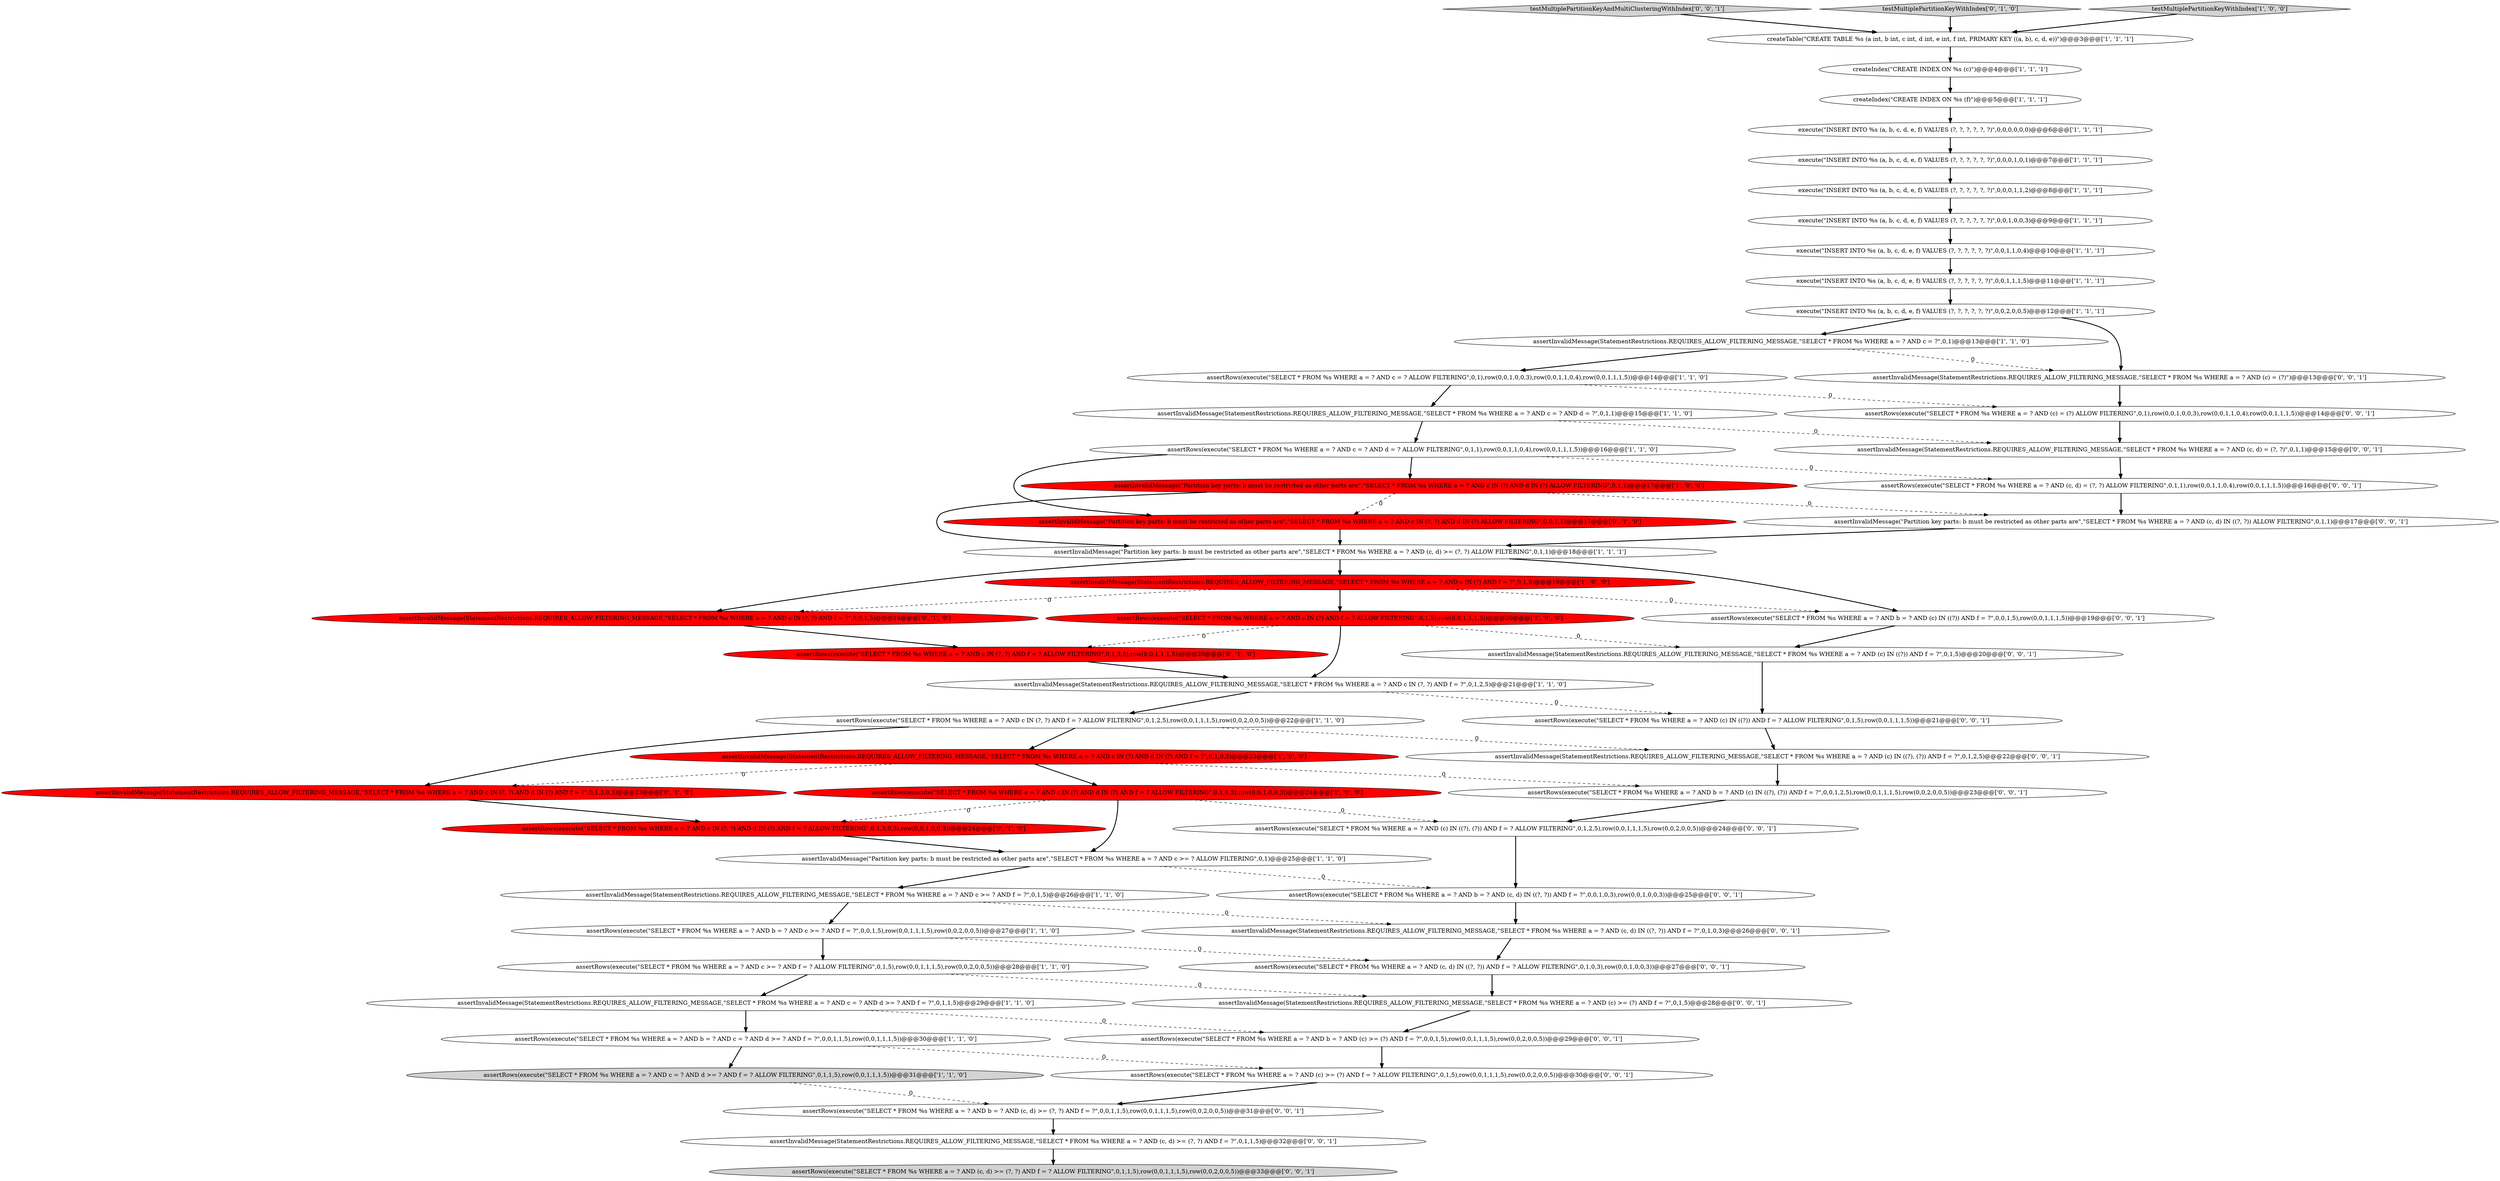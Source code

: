 digraph {
15 [style = filled, label = "assertRows(execute(\"SELECT * FROM %s WHERE a = ? AND b = ? AND c >= ? AND f = ?\",0,0,1,5),row(0,0,1,1,1,5),row(0,0,2,0,0,5))@@@27@@@['1', '1', '0']", fillcolor = white, shape = ellipse image = "AAA0AAABBB1BBB"];
46 [style = filled, label = "assertInvalidMessage(StatementRestrictions.REQUIRES_ALLOW_FILTERING_MESSAGE,\"SELECT * FROM %s WHERE a = ? AND (c, d) >= (?, ?) AND f = ?\",0,1,1,5)@@@32@@@['0', '0', '1']", fillcolor = white, shape = ellipse image = "AAA0AAABBB3BBB"];
54 [style = filled, label = "testMultiplePartitionKeyAndMultiClusteringWithIndex['0', '0', '1']", fillcolor = lightgray, shape = diamond image = "AAA0AAABBB3BBB"];
17 [style = filled, label = "assertInvalidMessage(StatementRestrictions.REQUIRES_ALLOW_FILTERING_MESSAGE,\"SELECT * FROM %s WHERE a = ? AND c = ? AND d >= ? AND f = ?\",0,1,1,5)@@@29@@@['1', '1', '0']", fillcolor = white, shape = ellipse image = "AAA0AAABBB1BBB"];
33 [style = filled, label = "assertInvalidMessage(\"Partition key parts: b must be restricted as other parts are\",\"SELECT * FROM %s WHERE a = ? AND c IN (?, ?) AND d IN (?) ALLOW FILTERING\",0,0,1,1)@@@17@@@['0', '1', '0']", fillcolor = red, shape = ellipse image = "AAA1AAABBB2BBB"];
19 [style = filled, label = "execute(\"INSERT INTO %s (a, b, c, d, e, f) VALUES (?, ?, ?, ?, ?, ?)\",0,0,1,0,0,3)@@@9@@@['1', '1', '1']", fillcolor = white, shape = ellipse image = "AAA0AAABBB1BBB"];
42 [style = filled, label = "assertRows(execute(\"SELECT * FROM %s WHERE a = ? AND (c) = (?) ALLOW FILTERING\",0,1),row(0,0,1,0,0,3),row(0,0,1,1,0,4),row(0,0,1,1,1,5))@@@14@@@['0', '0', '1']", fillcolor = white, shape = ellipse image = "AAA0AAABBB3BBB"];
51 [style = filled, label = "assertInvalidMessage(StatementRestrictions.REQUIRES_ALLOW_FILTERING_MESSAGE,\"SELECT * FROM %s WHERE a = ? AND (c, d) IN ((?, ?)) AND f = ?\",0,1,0,3)@@@26@@@['0', '0', '1']", fillcolor = white, shape = ellipse image = "AAA0AAABBB3BBB"];
6 [style = filled, label = "createTable(\"CREATE TABLE %s (a int, b int, c int, d int, e int, f int, PRIMARY KEY ((a, b), c, d, e))\")@@@3@@@['1', '1', '1']", fillcolor = white, shape = ellipse image = "AAA0AAABBB1BBB"];
31 [style = filled, label = "assertInvalidMessage(StatementRestrictions.REQUIRES_ALLOW_FILTERING_MESSAGE,\"SELECT * FROM %s WHERE a = ? AND c IN (?, ?) AND d IN (?) AND f = ?\",0,1,3,0,3)@@@23@@@['0', '1', '0']", fillcolor = red, shape = ellipse image = "AAA1AAABBB2BBB"];
5 [style = filled, label = "execute(\"INSERT INTO %s (a, b, c, d, e, f) VALUES (?, ?, ?, ?, ?, ?)\",0,0,1,1,1,5)@@@11@@@['1', '1', '1']", fillcolor = white, shape = ellipse image = "AAA0AAABBB1BBB"];
34 [style = filled, label = "assertInvalidMessage(StatementRestrictions.REQUIRES_ALLOW_FILTERING_MESSAGE,\"SELECT * FROM %s WHERE a = ? AND c IN (?, ?) AND f = ?\",0,0,1,5)@@@19@@@['0', '1', '0']", fillcolor = red, shape = ellipse image = "AAA1AAABBB2BBB"];
43 [style = filled, label = "assertInvalidMessage(StatementRestrictions.REQUIRES_ALLOW_FILTERING_MESSAGE,\"SELECT * FROM %s WHERE a = ? AND (c) IN ((?), (?)) AND f = ?\",0,1,2,5)@@@22@@@['0', '0', '1']", fillcolor = white, shape = ellipse image = "AAA0AAABBB3BBB"];
30 [style = filled, label = "assertRows(execute(\"SELECT * FROM %s WHERE a = ? AND c IN (?, ?) AND d IN (?) AND f = ? ALLOW FILTERING\",0,1,3,0,3),row(0,0,1,0,0,3))@@@24@@@['0', '1', '0']", fillcolor = red, shape = ellipse image = "AAA1AAABBB2BBB"];
21 [style = filled, label = "assertRows(execute(\"SELECT * FROM %s WHERE a = ? AND c >= ? AND f = ? ALLOW FILTERING\",0,1,5),row(0,0,1,1,1,5),row(0,0,2,0,0,5))@@@28@@@['1', '1', '0']", fillcolor = white, shape = ellipse image = "AAA0AAABBB1BBB"];
25 [style = filled, label = "assertRows(execute(\"SELECT * FROM %s WHERE a = ? AND c IN (?, ?) AND f = ? ALLOW FILTERING\",0,1,2,5),row(0,0,1,1,1,5),row(0,0,2,0,0,5))@@@22@@@['1', '1', '0']", fillcolor = white, shape = ellipse image = "AAA0AAABBB1BBB"];
52 [style = filled, label = "assertInvalidMessage(StatementRestrictions.REQUIRES_ALLOW_FILTERING_MESSAGE,\"SELECT * FROM %s WHERE a = ? AND (c, d) = (?, ?)\",0,1,1)@@@15@@@['0', '0', '1']", fillcolor = white, shape = ellipse image = "AAA0AAABBB3BBB"];
53 [style = filled, label = "assertInvalidMessage(\"Partition key parts: b must be restricted as other parts are\",\"SELECT * FROM %s WHERE a = ? AND (c, d) IN ((?, ?)) ALLOW FILTERING\",0,1,1)@@@17@@@['0', '0', '1']", fillcolor = white, shape = ellipse image = "AAA0AAABBB3BBB"];
38 [style = filled, label = "assertRows(execute(\"SELECT * FROM %s WHERE a = ? AND (c, d) IN ((?, ?)) AND f = ? ALLOW FILTERING\",0,1,0,3),row(0,0,1,0,0,3))@@@27@@@['0', '0', '1']", fillcolor = white, shape = ellipse image = "AAA0AAABBB3BBB"];
16 [style = filled, label = "assertRows(execute(\"SELECT * FROM %s WHERE a = ? AND c = ? ALLOW FILTERING\",0,1),row(0,0,1,0,0,3),row(0,0,1,1,0,4),row(0,0,1,1,1,5))@@@14@@@['1', '1', '0']", fillcolor = white, shape = ellipse image = "AAA0AAABBB1BBB"];
40 [style = filled, label = "assertInvalidMessage(StatementRestrictions.REQUIRES_ALLOW_FILTERING_MESSAGE,\"SELECT * FROM %s WHERE a = ? AND (c) >= (?) AND f = ?\",0,1,5)@@@28@@@['0', '0', '1']", fillcolor = white, shape = ellipse image = "AAA0AAABBB3BBB"];
41 [style = filled, label = "assertRows(execute(\"SELECT * FROM %s WHERE a = ? AND (c) >= (?) AND f = ? ALLOW FILTERING\",0,1,5),row(0,0,1,1,1,5),row(0,0,2,0,0,5))@@@30@@@['0', '0', '1']", fillcolor = white, shape = ellipse image = "AAA0AAABBB3BBB"];
3 [style = filled, label = "assertRows(execute(\"SELECT * FROM %s WHERE a = ? AND c = ? AND d = ? ALLOW FILTERING\",0,1,1),row(0,0,1,1,0,4),row(0,0,1,1,1,5))@@@16@@@['1', '1', '0']", fillcolor = white, shape = ellipse image = "AAA0AAABBB1BBB"];
29 [style = filled, label = "assertInvalidMessage(\"Partition key parts: b must be restricted as other parts are\",\"SELECT * FROM %s WHERE a = ? AND c >= ? ALLOW FILTERING\",0,1)@@@25@@@['1', '1', '0']", fillcolor = white, shape = ellipse image = "AAA0AAABBB1BBB"];
1 [style = filled, label = "createIndex(\"CREATE INDEX ON %s (f)\")@@@5@@@['1', '1', '1']", fillcolor = white, shape = ellipse image = "AAA0AAABBB1BBB"];
14 [style = filled, label = "assertInvalidMessage(StatementRestrictions.REQUIRES_ALLOW_FILTERING_MESSAGE,\"SELECT * FROM %s WHERE a = ? AND c IN (?, ?) AND f = ?\",0,1,2,5)@@@21@@@['1', '1', '0']", fillcolor = white, shape = ellipse image = "AAA0AAABBB1BBB"];
8 [style = filled, label = "assertInvalidMessage(StatementRestrictions.REQUIRES_ALLOW_FILTERING_MESSAGE,\"SELECT * FROM %s WHERE a = ? AND c IN (?) AND f = ?\",0,1,5)@@@19@@@['1', '0', '0']", fillcolor = red, shape = ellipse image = "AAA1AAABBB1BBB"];
22 [style = filled, label = "assertInvalidMessage(StatementRestrictions.REQUIRES_ALLOW_FILTERING_MESSAGE,\"SELECT * FROM %s WHERE a = ? AND c = ?\",0,1)@@@13@@@['1', '1', '0']", fillcolor = white, shape = ellipse image = "AAA0AAABBB1BBB"];
18 [style = filled, label = "assertRows(execute(\"SELECT * FROM %s WHERE a = ? AND c IN (?) AND d IN (?) AND f = ? ALLOW FILTERING\",0,1,0,3),row(0,0,1,0,0,3))@@@24@@@['1', '0', '0']", fillcolor = red, shape = ellipse image = "AAA1AAABBB1BBB"];
36 [style = filled, label = "assertInvalidMessage(StatementRestrictions.REQUIRES_ALLOW_FILTERING_MESSAGE,\"SELECT * FROM %s WHERE a = ? AND (c) = (?)\")@@@13@@@['0', '0', '1']", fillcolor = white, shape = ellipse image = "AAA0AAABBB3BBB"];
45 [style = filled, label = "assertRows(execute(\"SELECT * FROM %s WHERE a = ? AND b = ? AND (c, d) IN ((?, ?)) AND f = ?\",0,0,1,0,3),row(0,0,1,0,0,3))@@@25@@@['0', '0', '1']", fillcolor = white, shape = ellipse image = "AAA0AAABBB3BBB"];
35 [style = filled, label = "assertRows(execute(\"SELECT * FROM %s WHERE a = ? AND c IN (?, ?) AND f = ? ALLOW FILTERING\",0,1,3,5),row(0,0,1,1,1,5))@@@20@@@['0', '1', '0']", fillcolor = red, shape = ellipse image = "AAA1AAABBB2BBB"];
28 [style = filled, label = "createIndex(\"CREATE INDEX ON %s (c)\")@@@4@@@['1', '1', '1']", fillcolor = white, shape = ellipse image = "AAA0AAABBB1BBB"];
55 [style = filled, label = "assertRows(execute(\"SELECT * FROM %s WHERE a = ? AND (c, d) >= (?, ?) AND f = ? ALLOW FILTERING\",0,1,1,5),row(0,0,1,1,1,5),row(0,0,2,0,0,5))@@@33@@@['0', '0', '1']", fillcolor = lightgray, shape = ellipse image = "AAA0AAABBB3BBB"];
39 [style = filled, label = "assertRows(execute(\"SELECT * FROM %s WHERE a = ? AND (c) IN ((?), (?)) AND f = ? ALLOW FILTERING\",0,1,2,5),row(0,0,1,1,1,5),row(0,0,2,0,0,5))@@@24@@@['0', '0', '1']", fillcolor = white, shape = ellipse image = "AAA0AAABBB3BBB"];
12 [style = filled, label = "assertInvalidMessage(StatementRestrictions.REQUIRES_ALLOW_FILTERING_MESSAGE,\"SELECT * FROM %s WHERE a = ? AND c IN (?) AND d IN (?) AND f = ?\",0,1,0,3)@@@23@@@['1', '0', '0']", fillcolor = red, shape = ellipse image = "AAA1AAABBB1BBB"];
23 [style = filled, label = "assertInvalidMessage(\"Partition key parts: b must be restricted as other parts are\",\"SELECT * FROM %s WHERE a = ? AND (c, d) >= (?, ?) ALLOW FILTERING\",0,1,1)@@@18@@@['1', '1', '1']", fillcolor = white, shape = ellipse image = "AAA0AAABBB1BBB"];
9 [style = filled, label = "execute(\"INSERT INTO %s (a, b, c, d, e, f) VALUES (?, ?, ?, ?, ?, ?)\",0,0,0,0,0,0)@@@6@@@['1', '1', '1']", fillcolor = white, shape = ellipse image = "AAA0AAABBB1BBB"];
13 [style = filled, label = "assertRows(execute(\"SELECT * FROM %s WHERE a = ? AND c = ? AND d >= ? AND f = ? ALLOW FILTERING\",0,1,1,5),row(0,0,1,1,1,5))@@@31@@@['1', '1', '0']", fillcolor = lightgray, shape = ellipse image = "AAA0AAABBB1BBB"];
10 [style = filled, label = "execute(\"INSERT INTO %s (a, b, c, d, e, f) VALUES (?, ?, ?, ?, ?, ?)\",0,0,0,1,0,1)@@@7@@@['1', '1', '1']", fillcolor = white, shape = ellipse image = "AAA0AAABBB1BBB"];
32 [style = filled, label = "testMultiplePartitionKeyWithIndex['0', '1', '0']", fillcolor = lightgray, shape = diamond image = "AAA0AAABBB2BBB"];
48 [style = filled, label = "assertInvalidMessage(StatementRestrictions.REQUIRES_ALLOW_FILTERING_MESSAGE,\"SELECT * FROM %s WHERE a = ? AND (c) IN ((?)) AND f = ?\",0,1,5)@@@20@@@['0', '0', '1']", fillcolor = white, shape = ellipse image = "AAA0AAABBB3BBB"];
0 [style = filled, label = "assertRows(execute(\"SELECT * FROM %s WHERE a = ? AND c IN (?) AND f = ? ALLOW FILTERING\",0,1,5),row(0,0,1,1,1,5))@@@20@@@['1', '0', '0']", fillcolor = red, shape = ellipse image = "AAA1AAABBB1BBB"];
49 [style = filled, label = "assertRows(execute(\"SELECT * FROM %s WHERE a = ? AND (c, d) = (?, ?) ALLOW FILTERING\",0,1,1),row(0,0,1,1,0,4),row(0,0,1,1,1,5))@@@16@@@['0', '0', '1']", fillcolor = white, shape = ellipse image = "AAA0AAABBB3BBB"];
26 [style = filled, label = "execute(\"INSERT INTO %s (a, b, c, d, e, f) VALUES (?, ?, ?, ?, ?, ?)\",0,0,1,1,0,4)@@@10@@@['1', '1', '1']", fillcolor = white, shape = ellipse image = "AAA0AAABBB1BBB"];
2 [style = filled, label = "assertRows(execute(\"SELECT * FROM %s WHERE a = ? AND b = ? AND c = ? AND d >= ? AND f = ?\",0,0,1,1,5),row(0,0,1,1,1,5))@@@30@@@['1', '1', '0']", fillcolor = white, shape = ellipse image = "AAA0AAABBB1BBB"];
7 [style = filled, label = "assertInvalidMessage(\"Partition key parts: b must be restricted as other parts are\",\"SELECT * FROM %s WHERE a = ? AND c IN (?) AND d IN (?) ALLOW FILTERING\",0,1,1)@@@17@@@['1', '0', '0']", fillcolor = red, shape = ellipse image = "AAA1AAABBB1BBB"];
4 [style = filled, label = "testMultiplePartitionKeyWithIndex['1', '0', '0']", fillcolor = lightgray, shape = diamond image = "AAA0AAABBB1BBB"];
44 [style = filled, label = "assertRows(execute(\"SELECT * FROM %s WHERE a = ? AND b = ? AND (c) IN ((?), (?)) AND f = ?\",0,0,1,2,5),row(0,0,1,1,1,5),row(0,0,2,0,0,5))@@@23@@@['0', '0', '1']", fillcolor = white, shape = ellipse image = "AAA0AAABBB3BBB"];
50 [style = filled, label = "assertRows(execute(\"SELECT * FROM %s WHERE a = ? AND b = ? AND (c) >= (?) AND f = ?\",0,0,1,5),row(0,0,1,1,1,5),row(0,0,2,0,0,5))@@@29@@@['0', '0', '1']", fillcolor = white, shape = ellipse image = "AAA0AAABBB3BBB"];
47 [style = filled, label = "assertRows(execute(\"SELECT * FROM %s WHERE a = ? AND b = ? AND (c) IN ((?)) AND f = ?\",0,0,1,5),row(0,0,1,1,1,5))@@@19@@@['0', '0', '1']", fillcolor = white, shape = ellipse image = "AAA0AAABBB3BBB"];
24 [style = filled, label = "execute(\"INSERT INTO %s (a, b, c, d, e, f) VALUES (?, ?, ?, ?, ?, ?)\",0,0,2,0,0,5)@@@12@@@['1', '1', '1']", fillcolor = white, shape = ellipse image = "AAA0AAABBB1BBB"];
27 [style = filled, label = "assertInvalidMessage(StatementRestrictions.REQUIRES_ALLOW_FILTERING_MESSAGE,\"SELECT * FROM %s WHERE a = ? AND c >= ? AND f = ?\",0,1,5)@@@26@@@['1', '1', '0']", fillcolor = white, shape = ellipse image = "AAA0AAABBB1BBB"];
11 [style = filled, label = "assertInvalidMessage(StatementRestrictions.REQUIRES_ALLOW_FILTERING_MESSAGE,\"SELECT * FROM %s WHERE a = ? AND c = ? AND d = ?\",0,1,1)@@@15@@@['1', '1', '0']", fillcolor = white, shape = ellipse image = "AAA0AAABBB1BBB"];
56 [style = filled, label = "assertRows(execute(\"SELECT * FROM %s WHERE a = ? AND b = ? AND (c, d) >= (?, ?) AND f = ?\",0,0,1,1,5),row(0,0,1,1,1,5),row(0,0,2,0,0,5))@@@31@@@['0', '0', '1']", fillcolor = white, shape = ellipse image = "AAA0AAABBB3BBB"];
37 [style = filled, label = "assertRows(execute(\"SELECT * FROM %s WHERE a = ? AND (c) IN ((?)) AND f = ? ALLOW FILTERING\",0,1,5),row(0,0,1,1,1,5))@@@21@@@['0', '0', '1']", fillcolor = white, shape = ellipse image = "AAA0AAABBB3BBB"];
20 [style = filled, label = "execute(\"INSERT INTO %s (a, b, c, d, e, f) VALUES (?, ?, ?, ?, ?, ?)\",0,0,0,1,1,2)@@@8@@@['1', '1', '1']", fillcolor = white, shape = ellipse image = "AAA0AAABBB1BBB"];
22->36 [style = dashed, label="0"];
48->37 [style = bold, label=""];
40->50 [style = bold, label=""];
10->20 [style = bold, label=""];
14->25 [style = bold, label=""];
8->47 [style = dashed, label="0"];
16->11 [style = bold, label=""];
14->37 [style = dashed, label="0"];
13->56 [style = dashed, label="0"];
47->48 [style = bold, label=""];
4->6 [style = bold, label=""];
22->16 [style = bold, label=""];
26->5 [style = bold, label=""];
15->21 [style = bold, label=""];
52->49 [style = bold, label=""];
42->52 [style = bold, label=""];
45->51 [style = bold, label=""];
18->30 [style = dashed, label="0"];
17->50 [style = dashed, label="0"];
16->42 [style = dashed, label="0"];
12->31 [style = dashed, label="0"];
8->34 [style = dashed, label="0"];
41->56 [style = bold, label=""];
56->46 [style = bold, label=""];
39->45 [style = bold, label=""];
28->1 [style = bold, label=""];
3->33 [style = bold, label=""];
25->43 [style = dashed, label="0"];
9->10 [style = bold, label=""];
23->8 [style = bold, label=""];
44->39 [style = bold, label=""];
24->22 [style = bold, label=""];
35->14 [style = bold, label=""];
30->29 [style = bold, label=""];
27->15 [style = bold, label=""];
32->6 [style = bold, label=""];
1->9 [style = bold, label=""];
29->45 [style = dashed, label="0"];
2->13 [style = bold, label=""];
33->23 [style = bold, label=""];
25->31 [style = bold, label=""];
8->0 [style = bold, label=""];
49->53 [style = bold, label=""];
18->39 [style = dashed, label="0"];
15->38 [style = dashed, label="0"];
29->27 [style = bold, label=""];
24->36 [style = bold, label=""];
18->29 [style = bold, label=""];
0->14 [style = bold, label=""];
37->43 [style = bold, label=""];
0->48 [style = dashed, label="0"];
51->38 [style = bold, label=""];
17->2 [style = bold, label=""];
3->7 [style = bold, label=""];
11->3 [style = bold, label=""];
25->12 [style = bold, label=""];
19->26 [style = bold, label=""];
5->24 [style = bold, label=""];
3->49 [style = dashed, label="0"];
7->23 [style = bold, label=""];
31->30 [style = bold, label=""];
12->18 [style = bold, label=""];
23->47 [style = bold, label=""];
7->53 [style = dashed, label="0"];
12->44 [style = dashed, label="0"];
23->34 [style = bold, label=""];
11->52 [style = dashed, label="0"];
27->51 [style = dashed, label="0"];
54->6 [style = bold, label=""];
21->40 [style = dashed, label="0"];
53->23 [style = bold, label=""];
2->41 [style = dashed, label="0"];
7->33 [style = dashed, label="0"];
34->35 [style = bold, label=""];
0->35 [style = dashed, label="0"];
20->19 [style = bold, label=""];
38->40 [style = bold, label=""];
43->44 [style = bold, label=""];
50->41 [style = bold, label=""];
21->17 [style = bold, label=""];
36->42 [style = bold, label=""];
6->28 [style = bold, label=""];
46->55 [style = bold, label=""];
}
